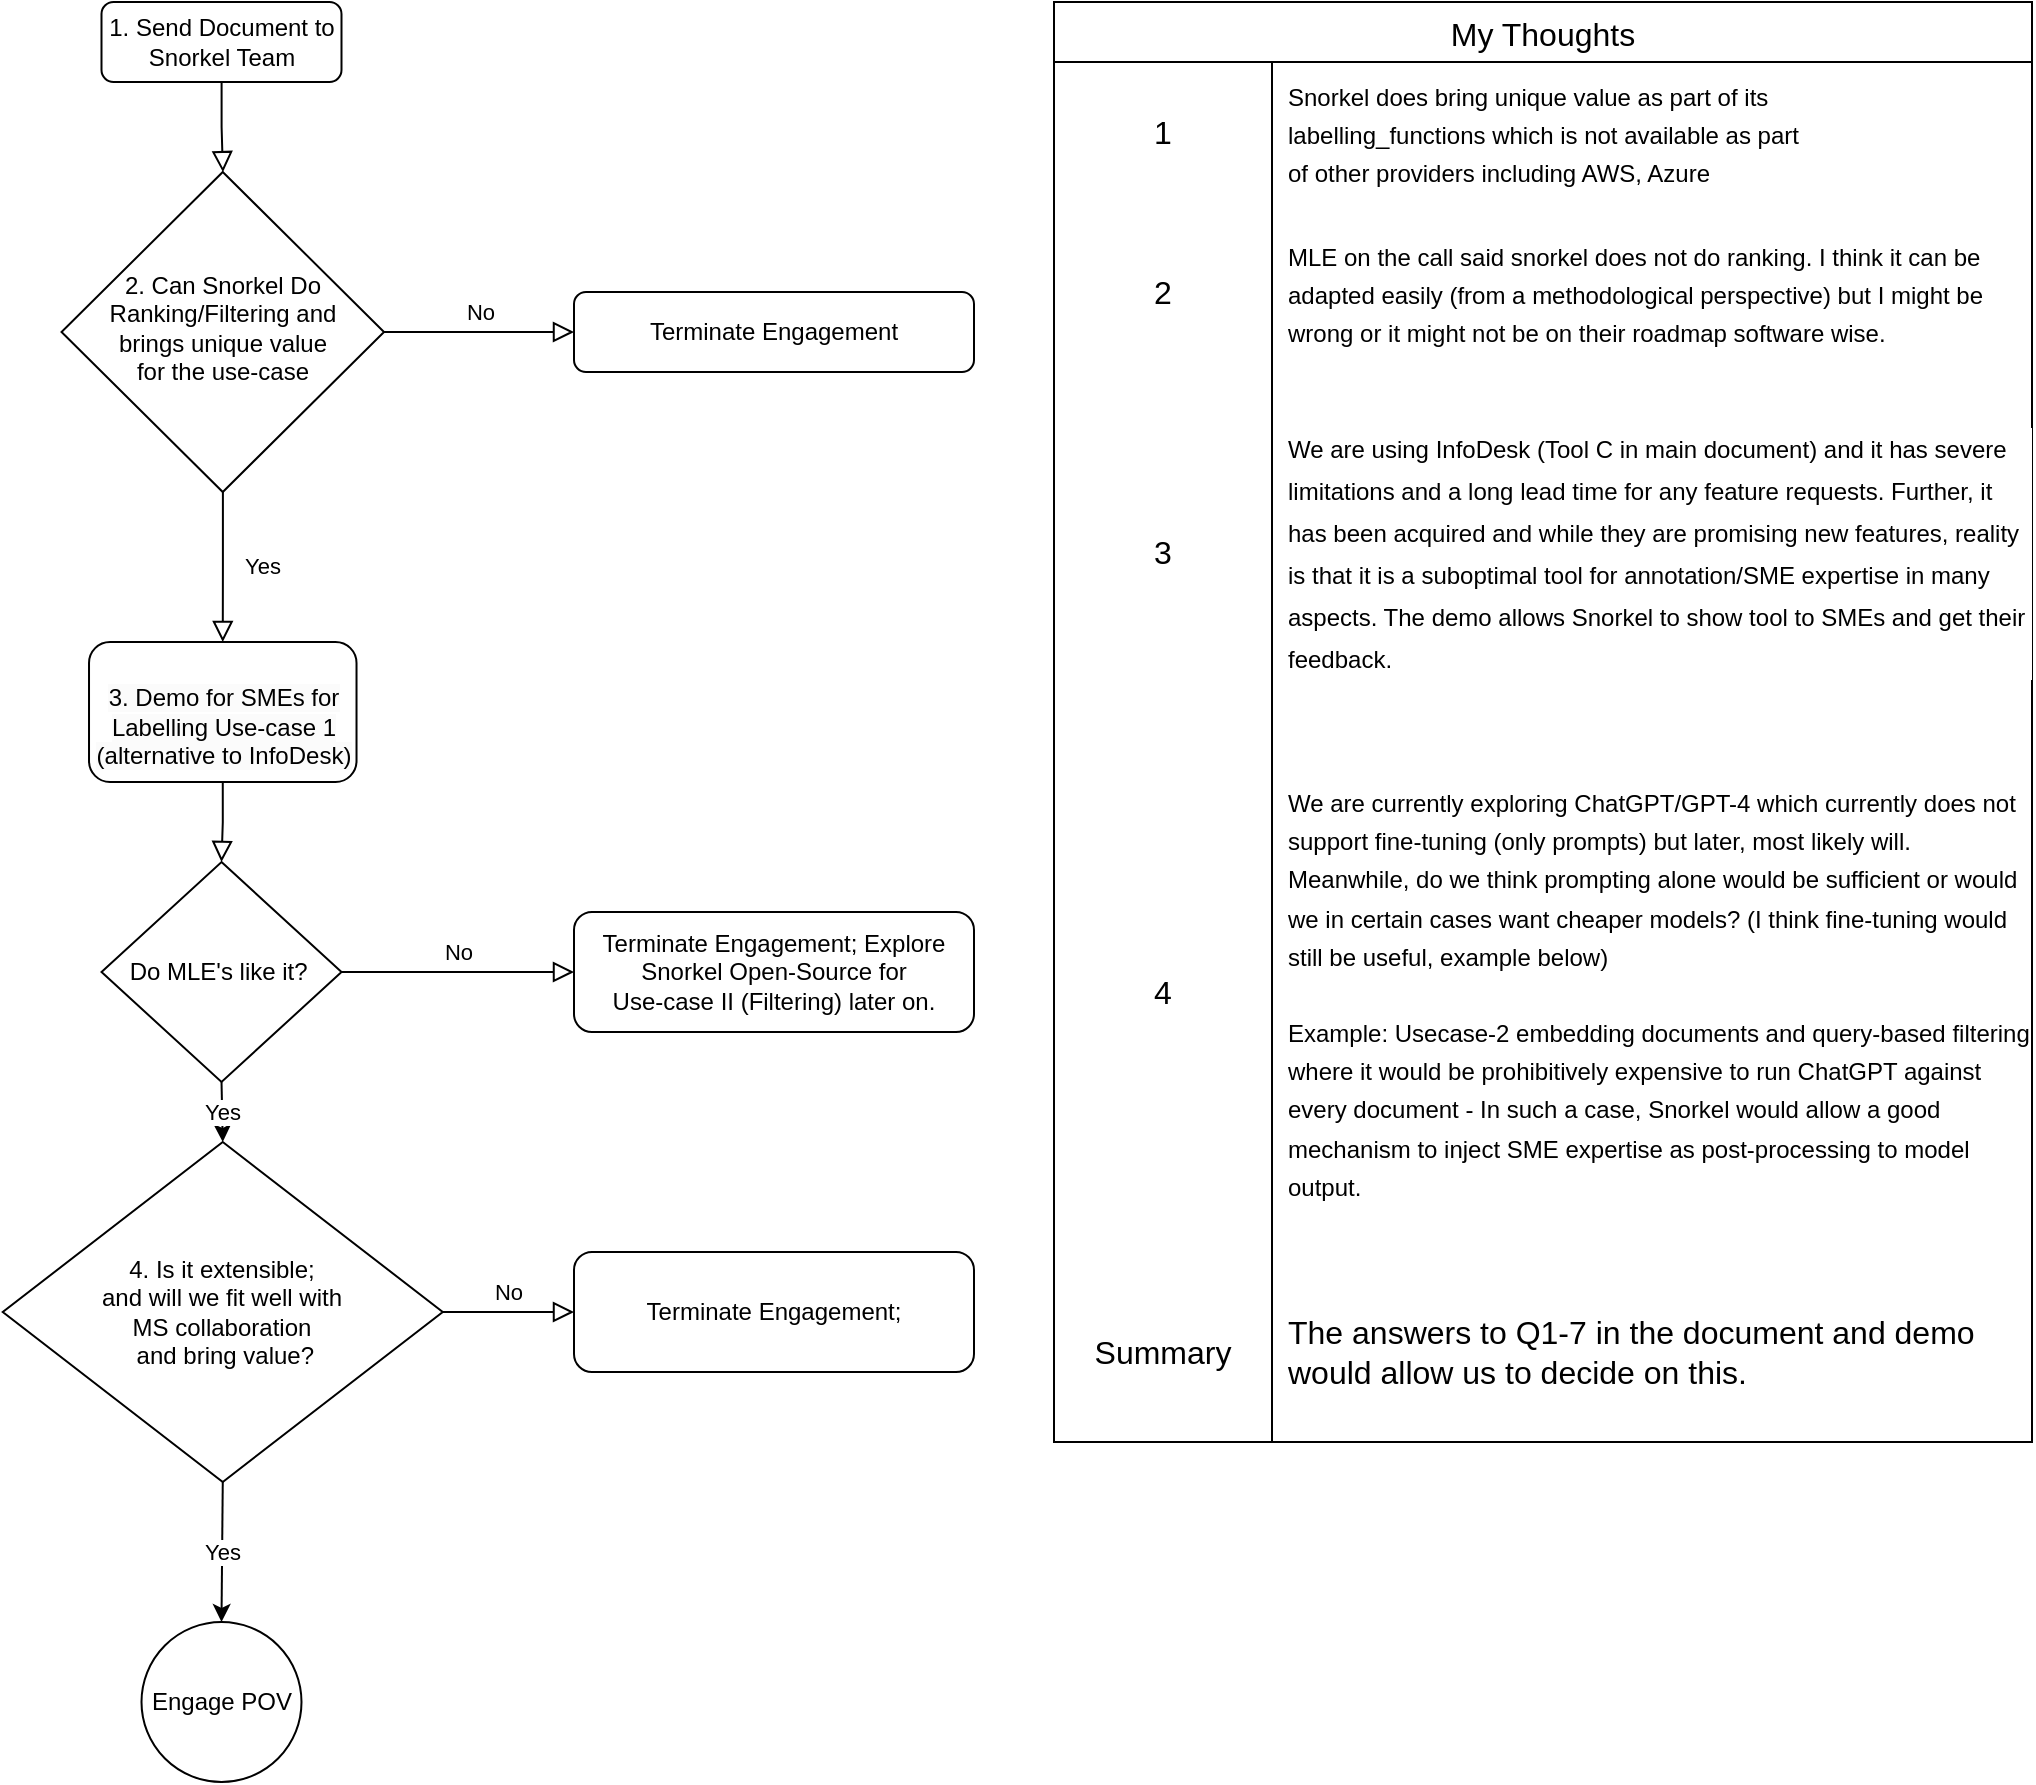 <mxfile version="21.1.2" type="github">
  <diagram id="C5RBs43oDa-KdzZeNtuy" name="Page-1">
    <mxGraphModel dx="1366" dy="861" grid="1" gridSize="10" guides="1" tooltips="1" connect="1" arrows="1" fold="1" page="1" pageScale="1" pageWidth="827" pageHeight="1169" math="0" shadow="0">
      <root>
        <mxCell id="WIyWlLk6GJQsqaUBKTNV-0" />
        <mxCell id="WIyWlLk6GJQsqaUBKTNV-1" parent="WIyWlLk6GJQsqaUBKTNV-0" />
        <mxCell id="WIyWlLk6GJQsqaUBKTNV-2" value="" style="rounded=0;html=1;jettySize=auto;orthogonalLoop=1;fontSize=11;endArrow=block;endFill=0;endSize=8;strokeWidth=1;shadow=0;labelBackgroundColor=none;edgeStyle=orthogonalEdgeStyle;" parent="WIyWlLk6GJQsqaUBKTNV-1" source="WIyWlLk6GJQsqaUBKTNV-3" target="WIyWlLk6GJQsqaUBKTNV-6" edge="1">
          <mxGeometry relative="1" as="geometry" />
        </mxCell>
        <mxCell id="WIyWlLk6GJQsqaUBKTNV-3" value="1. Send Document to Snorkel Team" style="rounded=1;whiteSpace=wrap;html=1;fontSize=12;glass=0;strokeWidth=1;shadow=0;" parent="WIyWlLk6GJQsqaUBKTNV-1" vertex="1">
          <mxGeometry x="163.75" y="40" width="120" height="40" as="geometry" />
        </mxCell>
        <mxCell id="WIyWlLk6GJQsqaUBKTNV-4" value="Yes" style="rounded=0;html=1;jettySize=auto;orthogonalLoop=1;fontSize=11;endArrow=block;endFill=0;endSize=8;strokeWidth=1;shadow=0;labelBackgroundColor=none;edgeStyle=orthogonalEdgeStyle;entryX=0.5;entryY=0;entryDx=0;entryDy=0;" parent="WIyWlLk6GJQsqaUBKTNV-1" source="WIyWlLk6GJQsqaUBKTNV-6" target="TE4yFYnchavfqaKpBqT2-18" edge="1">
          <mxGeometry y="20" relative="1" as="geometry">
            <mxPoint as="offset" />
            <mxPoint x="224" y="340" as="targetPoint" />
          </mxGeometry>
        </mxCell>
        <mxCell id="WIyWlLk6GJQsqaUBKTNV-5" value="No" style="edgeStyle=orthogonalEdgeStyle;rounded=0;html=1;jettySize=auto;orthogonalLoop=1;fontSize=11;endArrow=block;endFill=0;endSize=8;strokeWidth=1;shadow=0;labelBackgroundColor=none;" parent="WIyWlLk6GJQsqaUBKTNV-1" source="WIyWlLk6GJQsqaUBKTNV-6" target="WIyWlLk6GJQsqaUBKTNV-7" edge="1">
          <mxGeometry y="10" relative="1" as="geometry">
            <mxPoint as="offset" />
          </mxGeometry>
        </mxCell>
        <mxCell id="WIyWlLk6GJQsqaUBKTNV-6" value="2. Can Snorkel Do Ranking/Filtering and &lt;br&gt;brings unique value &lt;br&gt;for the use-case" style="rhombus;whiteSpace=wrap;html=1;shadow=0;fontFamily=Helvetica;fontSize=12;align=center;strokeWidth=1;spacing=6;spacingTop=-4;" parent="WIyWlLk6GJQsqaUBKTNV-1" vertex="1">
          <mxGeometry x="143.76" y="125" width="161.25" height="160" as="geometry" />
        </mxCell>
        <mxCell id="WIyWlLk6GJQsqaUBKTNV-7" value="Terminate Engagement" style="rounded=1;whiteSpace=wrap;html=1;fontSize=12;glass=0;strokeWidth=1;shadow=0;" parent="WIyWlLk6GJQsqaUBKTNV-1" vertex="1">
          <mxGeometry x="400" y="185" width="200" height="40" as="geometry" />
        </mxCell>
        <mxCell id="WIyWlLk6GJQsqaUBKTNV-8" value="" style="rounded=0;html=1;jettySize=auto;orthogonalLoop=1;fontSize=11;endArrow=block;endFill=0;endSize=8;strokeWidth=1;shadow=0;labelBackgroundColor=none;edgeStyle=orthogonalEdgeStyle;exitX=0.5;exitY=1;exitDx=0;exitDy=0;entryX=0.5;entryY=0;entryDx=0;entryDy=0;" parent="WIyWlLk6GJQsqaUBKTNV-1" source="TE4yFYnchavfqaKpBqT2-18" target="TE4yFYnchavfqaKpBqT2-20" edge="1">
          <mxGeometry x="0.343" y="20" relative="1" as="geometry">
            <mxPoint as="offset" />
            <mxPoint x="223.8" y="479.953" as="sourcePoint" />
            <mxPoint x="223.755" y="510" as="targetPoint" />
          </mxGeometry>
        </mxCell>
        <mxCell id="WIyWlLk6GJQsqaUBKTNV-12" value="Terminate Engagement; Explore Snorkel Open-Source for &lt;br&gt;Use-case II (Filtering) later on." style="rounded=1;whiteSpace=wrap;html=1;fontSize=12;glass=0;strokeWidth=1;shadow=0;" parent="WIyWlLk6GJQsqaUBKTNV-1" vertex="1">
          <mxGeometry x="400" y="495" width="200" height="60" as="geometry" />
        </mxCell>
        <mxCell id="TE4yFYnchavfqaKpBqT2-6" value="My Thoughts" style="shape=table;startSize=30;container=1;collapsible=0;childLayout=tableLayout;fixedRows=1;rowLines=0;fontStyle=0;strokeColor=default;fontSize=16;" vertex="1" parent="WIyWlLk6GJQsqaUBKTNV-1">
          <mxGeometry x="640" y="40" width="489" height="720" as="geometry" />
        </mxCell>
        <mxCell id="TE4yFYnchavfqaKpBqT2-7" value="" style="shape=tableRow;horizontal=0;startSize=0;swimlaneHead=0;swimlaneBody=0;top=0;left=0;bottom=0;right=0;collapsible=0;dropTarget=0;fillColor=none;points=[[0,0.5],[1,0.5]];portConstraint=eastwest;strokeColor=inherit;fontSize=16;" vertex="1" parent="TE4yFYnchavfqaKpBqT2-6">
          <mxGeometry y="30" width="489" height="70" as="geometry" />
        </mxCell>
        <mxCell id="TE4yFYnchavfqaKpBqT2-8" value="1" style="shape=partialRectangle;html=1;whiteSpace=wrap;connectable=0;fillColor=none;top=0;left=0;bottom=0;right=0;overflow=hidden;pointerEvents=1;strokeColor=inherit;fontSize=16;" vertex="1" parent="TE4yFYnchavfqaKpBqT2-7">
          <mxGeometry width="109" height="70" as="geometry">
            <mxRectangle width="109" height="70" as="alternateBounds" />
          </mxGeometry>
        </mxCell>
        <mxCell id="TE4yFYnchavfqaKpBqT2-9" value="&lt;font style=&quot;font-size: 12px;&quot;&gt;Snorkel does bring unique value as part of its&lt;br&gt;labelling_functions which is not available as part&lt;br style=&quot;border-color: var(--border-color);&quot;&gt;of other providers including AWS, Azure&lt;/font&gt;" style="shape=partialRectangle;html=1;whiteSpace=wrap;connectable=0;fillColor=none;top=0;left=0;bottom=0;right=0;align=left;spacingLeft=6;overflow=hidden;strokeColor=inherit;fontSize=16;" vertex="1" parent="TE4yFYnchavfqaKpBqT2-7">
          <mxGeometry x="109" width="380" height="70" as="geometry">
            <mxRectangle width="380" height="70" as="alternateBounds" />
          </mxGeometry>
        </mxCell>
        <mxCell id="TE4yFYnchavfqaKpBqT2-10" value="" style="shape=tableRow;horizontal=0;startSize=0;swimlaneHead=0;swimlaneBody=0;top=0;left=0;bottom=0;right=0;collapsible=0;dropTarget=0;fillColor=none;points=[[0,0.5],[1,0.5]];portConstraint=eastwest;strokeColor=inherit;fontSize=16;" vertex="1" parent="TE4yFYnchavfqaKpBqT2-6">
          <mxGeometry y="100" width="489" height="90" as="geometry" />
        </mxCell>
        <mxCell id="TE4yFYnchavfqaKpBqT2-11" value="2" style="shape=partialRectangle;html=1;whiteSpace=wrap;connectable=0;fillColor=none;top=0;left=0;bottom=0;right=0;overflow=hidden;strokeColor=inherit;fontSize=16;" vertex="1" parent="TE4yFYnchavfqaKpBqT2-10">
          <mxGeometry width="109" height="90" as="geometry">
            <mxRectangle width="109" height="90" as="alternateBounds" />
          </mxGeometry>
        </mxCell>
        <mxCell id="TE4yFYnchavfqaKpBqT2-12" value="&lt;font style=&quot;font-size: 12px;&quot;&gt;MLE on the call said snorkel does not do ranking. I think it can be adapted easily (from a methodological perspective) but I might be wrong or it might not be on their roadmap software wise.&amp;nbsp;&lt;/font&gt;" style="shape=partialRectangle;html=1;whiteSpace=wrap;connectable=0;fillColor=none;top=0;left=0;bottom=0;right=0;align=left;spacingLeft=6;overflow=hidden;strokeColor=inherit;fontSize=16;" vertex="1" parent="TE4yFYnchavfqaKpBqT2-10">
          <mxGeometry x="109" width="380" height="90" as="geometry">
            <mxRectangle width="380" height="90" as="alternateBounds" />
          </mxGeometry>
        </mxCell>
        <mxCell id="TE4yFYnchavfqaKpBqT2-13" value="" style="shape=tableRow;horizontal=0;startSize=0;swimlaneHead=0;swimlaneBody=0;top=0;left=0;bottom=0;right=0;collapsible=0;dropTarget=0;fillColor=none;points=[[0,0.5],[1,0.5]];portConstraint=eastwest;strokeColor=inherit;fontSize=16;" vertex="1" parent="TE4yFYnchavfqaKpBqT2-6">
          <mxGeometry y="190" width="489" height="170" as="geometry" />
        </mxCell>
        <mxCell id="TE4yFYnchavfqaKpBqT2-14" value="3" style="shape=partialRectangle;html=1;whiteSpace=wrap;connectable=0;fillColor=none;top=0;left=0;bottom=0;right=0;overflow=hidden;strokeColor=inherit;fontSize=16;" vertex="1" parent="TE4yFYnchavfqaKpBqT2-13">
          <mxGeometry width="109" height="170" as="geometry">
            <mxRectangle width="109" height="170" as="alternateBounds" />
          </mxGeometry>
        </mxCell>
        <mxCell id="TE4yFYnchavfqaKpBqT2-15" value="&lt;div style=&quot;background-color: rgb(255, 255, 255); line-height: 19px;&quot;&gt;&lt;font style=&quot;font-size: 12px;&quot;&gt;We are using InfoDesk (Tool C in main document) and it has severe limitations and a long lead time for any feature requests. Further, it has been acquired and while they are promising new features, reality is that it is a suboptimal tool for annotation/SME expertise in many aspects. The demo allows Snorkel to show tool to SMEs and get their feedback.&lt;/font&gt;&lt;/div&gt;" style="shape=partialRectangle;html=1;whiteSpace=wrap;connectable=0;fillColor=none;top=0;left=0;bottom=0;right=0;align=left;spacingLeft=6;overflow=hidden;strokeColor=inherit;fontSize=16;" vertex="1" parent="TE4yFYnchavfqaKpBqT2-13">
          <mxGeometry x="109" width="380" height="170" as="geometry">
            <mxRectangle width="380" height="170" as="alternateBounds" />
          </mxGeometry>
        </mxCell>
        <mxCell id="TE4yFYnchavfqaKpBqT2-21" style="shape=tableRow;horizontal=0;startSize=0;swimlaneHead=0;swimlaneBody=0;top=0;left=0;bottom=0;right=0;collapsible=0;dropTarget=0;fillColor=none;points=[[0,0.5],[1,0.5]];portConstraint=eastwest;strokeColor=inherit;fontSize=16;" vertex="1" parent="TE4yFYnchavfqaKpBqT2-6">
          <mxGeometry y="360" width="489" height="270" as="geometry" />
        </mxCell>
        <mxCell id="TE4yFYnchavfqaKpBqT2-22" value="4" style="shape=partialRectangle;html=1;whiteSpace=wrap;connectable=0;fillColor=none;top=0;left=0;bottom=0;right=0;overflow=hidden;strokeColor=inherit;fontSize=16;" vertex="1" parent="TE4yFYnchavfqaKpBqT2-21">
          <mxGeometry width="109" height="270" as="geometry">
            <mxRectangle width="109" height="270" as="alternateBounds" />
          </mxGeometry>
        </mxCell>
        <mxCell id="TE4yFYnchavfqaKpBqT2-23" value="&lt;font style=&quot;font-size: 12px;&quot;&gt;We are currently exploring ChatGPT/GPT-4 which currently does not support fine-tuning (only prompts) but later, most likely will.&amp;nbsp; Meanwhile, do we think prompting alone would be sufficient or would we in certain cases want cheaper models? (I think fine-tuning would still be useful, example below)&lt;br&gt;&lt;br&gt;Example: Usecase-2 embedding documents and query-based filtering where it would be prohibitively expensive to run ChatGPT against every document - In such a case, Snorkel would allow a good mechanism to inject SME expertise as post-processing to model output.&lt;/font&gt;" style="shape=partialRectangle;html=1;whiteSpace=wrap;connectable=0;fillColor=none;top=0;left=0;bottom=0;right=0;align=left;spacingLeft=6;overflow=hidden;strokeColor=inherit;fontSize=16;" vertex="1" parent="TE4yFYnchavfqaKpBqT2-21">
          <mxGeometry x="109" width="380" height="270" as="geometry">
            <mxRectangle width="380" height="270" as="alternateBounds" />
          </mxGeometry>
        </mxCell>
        <mxCell id="TE4yFYnchavfqaKpBqT2-30" style="shape=tableRow;horizontal=0;startSize=0;swimlaneHead=0;swimlaneBody=0;top=0;left=0;bottom=0;right=0;collapsible=0;dropTarget=0;fillColor=none;points=[[0,0.5],[1,0.5]];portConstraint=eastwest;strokeColor=inherit;fontSize=16;" vertex="1" parent="TE4yFYnchavfqaKpBqT2-6">
          <mxGeometry y="630" width="489" height="90" as="geometry" />
        </mxCell>
        <mxCell id="TE4yFYnchavfqaKpBqT2-31" value="Summary" style="shape=partialRectangle;html=1;whiteSpace=wrap;connectable=0;fillColor=none;top=0;left=0;bottom=0;right=0;overflow=hidden;strokeColor=inherit;fontSize=16;" vertex="1" parent="TE4yFYnchavfqaKpBqT2-30">
          <mxGeometry width="109" height="90" as="geometry">
            <mxRectangle width="109" height="90" as="alternateBounds" />
          </mxGeometry>
        </mxCell>
        <mxCell id="TE4yFYnchavfqaKpBqT2-32" value="The answers to Q1-7 in the document and demo would allow us to decide on this.&amp;nbsp;" style="shape=partialRectangle;html=1;whiteSpace=wrap;connectable=0;fillColor=none;top=0;left=0;bottom=0;right=0;align=left;spacingLeft=6;overflow=hidden;strokeColor=inherit;fontSize=16;" vertex="1" parent="TE4yFYnchavfqaKpBqT2-30">
          <mxGeometry x="109" width="380" height="90" as="geometry">
            <mxRectangle width="380" height="90" as="alternateBounds" />
          </mxGeometry>
        </mxCell>
        <mxCell id="TE4yFYnchavfqaKpBqT2-16" value="No" style="edgeStyle=orthogonalEdgeStyle;rounded=0;html=1;jettySize=auto;orthogonalLoop=1;fontSize=11;endArrow=block;endFill=0;endSize=8;strokeWidth=1;shadow=0;labelBackgroundColor=none;exitX=1;exitY=0.5;exitDx=0;exitDy=0;entryX=0;entryY=0.5;entryDx=0;entryDy=0;" edge="1" parent="WIyWlLk6GJQsqaUBKTNV-1" source="TE4yFYnchavfqaKpBqT2-20" target="WIyWlLk6GJQsqaUBKTNV-12">
          <mxGeometry y="10" relative="1" as="geometry">
            <mxPoint as="offset" />
            <mxPoint x="297.5" y="410" as="sourcePoint" />
            <mxPoint x="360" y="340" as="targetPoint" />
          </mxGeometry>
        </mxCell>
        <mxCell id="TE4yFYnchavfqaKpBqT2-18" value="&lt;br&gt;&lt;span style=&quot;color: rgb(0, 0, 0); font-family: Helvetica; font-size: 12px; font-style: normal; font-variant-ligatures: normal; font-variant-caps: normal; font-weight: 400; letter-spacing: normal; orphans: 2; text-align: center; text-indent: 0px; text-transform: none; widows: 2; word-spacing: 0px; -webkit-text-stroke-width: 0px; background-color: rgb(251, 251, 251); text-decoration-thickness: initial; text-decoration-style: initial; text-decoration-color: initial; float: none; display: inline !important;&quot;&gt;3. Demo for SMEs for Labelling Use-case 1 (alternative to InfoDesk)&lt;/span&gt;" style="rounded=1;whiteSpace=wrap;html=1;" vertex="1" parent="WIyWlLk6GJQsqaUBKTNV-1">
          <mxGeometry x="157.51" y="360" width="133.75" height="70" as="geometry" />
        </mxCell>
        <mxCell id="TE4yFYnchavfqaKpBqT2-20" value="Do MLE&#39;s like it?&amp;nbsp;" style="rhombus;whiteSpace=wrap;html=1;" vertex="1" parent="WIyWlLk6GJQsqaUBKTNV-1">
          <mxGeometry x="163.76" y="470" width="120" height="110" as="geometry" />
        </mxCell>
        <mxCell id="TE4yFYnchavfqaKpBqT2-24" value="Yes" style="endArrow=classic;html=1;rounded=0;exitX=0.5;exitY=1;exitDx=0;exitDy=0;entryX=0.5;entryY=0;entryDx=0;entryDy=0;" edge="1" parent="WIyWlLk6GJQsqaUBKTNV-1" source="TE4yFYnchavfqaKpBqT2-20" target="TE4yFYnchavfqaKpBqT2-25">
          <mxGeometry width="50" height="50" relative="1" as="geometry">
            <mxPoint x="700" y="720" as="sourcePoint" />
            <mxPoint x="224" y="680" as="targetPoint" />
          </mxGeometry>
        </mxCell>
        <mxCell id="TE4yFYnchavfqaKpBqT2-25" value="4. Is it extensible; &lt;br&gt;and will we fit well with &lt;br&gt;MS collaboration&lt;br&gt;&amp;nbsp;and bring value?" style="rhombus;whiteSpace=wrap;html=1;" vertex="1" parent="WIyWlLk6GJQsqaUBKTNV-1">
          <mxGeometry x="114.38" y="610" width="220" height="170" as="geometry" />
        </mxCell>
        <mxCell id="TE4yFYnchavfqaKpBqT2-26" value="Engage POV" style="ellipse;whiteSpace=wrap;html=1;aspect=fixed;" vertex="1" parent="WIyWlLk6GJQsqaUBKTNV-1">
          <mxGeometry x="183.75" y="850" width="80" height="80" as="geometry" />
        </mxCell>
        <mxCell id="TE4yFYnchavfqaKpBqT2-27" value="Yes" style="endArrow=classic;html=1;rounded=0;exitX=0.5;exitY=1;exitDx=0;exitDy=0;entryX=0.5;entryY=0;entryDx=0;entryDy=0;" edge="1" parent="WIyWlLk6GJQsqaUBKTNV-1" source="TE4yFYnchavfqaKpBqT2-25" target="TE4yFYnchavfqaKpBqT2-26">
          <mxGeometry width="50" height="50" relative="1" as="geometry">
            <mxPoint x="670" y="710" as="sourcePoint" />
            <mxPoint x="720" y="660" as="targetPoint" />
          </mxGeometry>
        </mxCell>
        <mxCell id="TE4yFYnchavfqaKpBqT2-28" value="Terminate Engagement;" style="rounded=1;whiteSpace=wrap;html=1;fontSize=12;glass=0;strokeWidth=1;shadow=0;" vertex="1" parent="WIyWlLk6GJQsqaUBKTNV-1">
          <mxGeometry x="400" y="665" width="200" height="60" as="geometry" />
        </mxCell>
        <mxCell id="TE4yFYnchavfqaKpBqT2-29" value="No" style="edgeStyle=orthogonalEdgeStyle;rounded=0;html=1;jettySize=auto;orthogonalLoop=1;fontSize=11;endArrow=block;endFill=0;endSize=8;strokeWidth=1;shadow=0;labelBackgroundColor=none;exitX=1;exitY=0.5;exitDx=0;exitDy=0;entryX=0;entryY=0.5;entryDx=0;entryDy=0;" edge="1" parent="WIyWlLk6GJQsqaUBKTNV-1" source="TE4yFYnchavfqaKpBqT2-25" target="TE4yFYnchavfqaKpBqT2-28">
          <mxGeometry y="10" relative="1" as="geometry">
            <mxPoint as="offset" />
            <mxPoint x="294" y="535" as="sourcePoint" />
            <mxPoint x="410" y="535" as="targetPoint" />
          </mxGeometry>
        </mxCell>
      </root>
    </mxGraphModel>
  </diagram>
</mxfile>
